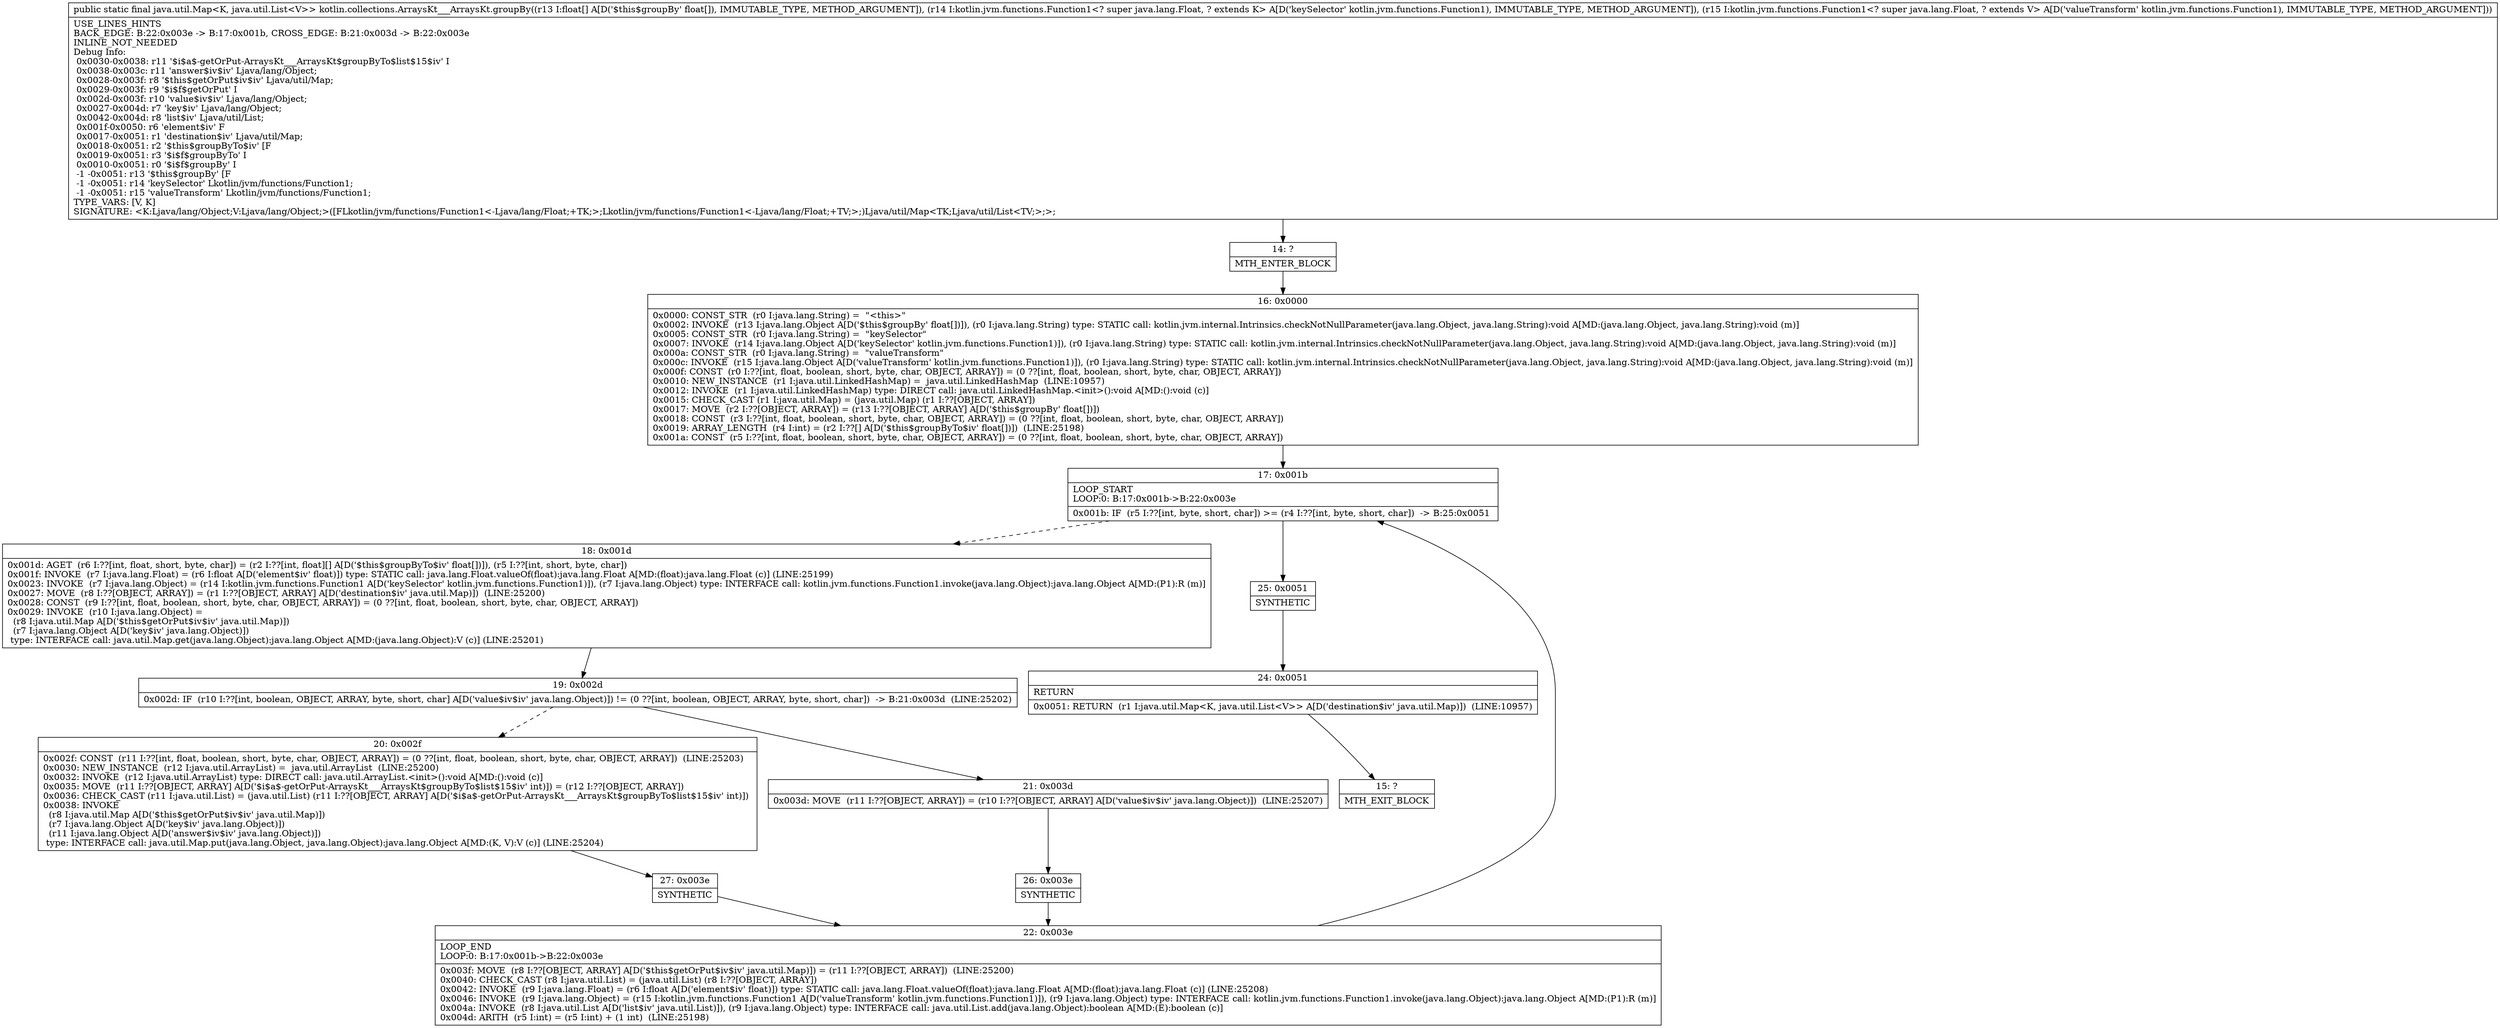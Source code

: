 digraph "CFG forkotlin.collections.ArraysKt___ArraysKt.groupBy([FLkotlin\/jvm\/functions\/Function1;Lkotlin\/jvm\/functions\/Function1;)Ljava\/util\/Map;" {
Node_14 [shape=record,label="{14\:\ ?|MTH_ENTER_BLOCK\l}"];
Node_16 [shape=record,label="{16\:\ 0x0000|0x0000: CONST_STR  (r0 I:java.lang.String) =  \"\<this\>\" \l0x0002: INVOKE  (r13 I:java.lang.Object A[D('$this$groupBy' float[])]), (r0 I:java.lang.String) type: STATIC call: kotlin.jvm.internal.Intrinsics.checkNotNullParameter(java.lang.Object, java.lang.String):void A[MD:(java.lang.Object, java.lang.String):void (m)]\l0x0005: CONST_STR  (r0 I:java.lang.String) =  \"keySelector\" \l0x0007: INVOKE  (r14 I:java.lang.Object A[D('keySelector' kotlin.jvm.functions.Function1)]), (r0 I:java.lang.String) type: STATIC call: kotlin.jvm.internal.Intrinsics.checkNotNullParameter(java.lang.Object, java.lang.String):void A[MD:(java.lang.Object, java.lang.String):void (m)]\l0x000a: CONST_STR  (r0 I:java.lang.String) =  \"valueTransform\" \l0x000c: INVOKE  (r15 I:java.lang.Object A[D('valueTransform' kotlin.jvm.functions.Function1)]), (r0 I:java.lang.String) type: STATIC call: kotlin.jvm.internal.Intrinsics.checkNotNullParameter(java.lang.Object, java.lang.String):void A[MD:(java.lang.Object, java.lang.String):void (m)]\l0x000f: CONST  (r0 I:??[int, float, boolean, short, byte, char, OBJECT, ARRAY]) = (0 ??[int, float, boolean, short, byte, char, OBJECT, ARRAY]) \l0x0010: NEW_INSTANCE  (r1 I:java.util.LinkedHashMap) =  java.util.LinkedHashMap  (LINE:10957)\l0x0012: INVOKE  (r1 I:java.util.LinkedHashMap) type: DIRECT call: java.util.LinkedHashMap.\<init\>():void A[MD:():void (c)]\l0x0015: CHECK_CAST (r1 I:java.util.Map) = (java.util.Map) (r1 I:??[OBJECT, ARRAY]) \l0x0017: MOVE  (r2 I:??[OBJECT, ARRAY]) = (r13 I:??[OBJECT, ARRAY] A[D('$this$groupBy' float[])]) \l0x0018: CONST  (r3 I:??[int, float, boolean, short, byte, char, OBJECT, ARRAY]) = (0 ??[int, float, boolean, short, byte, char, OBJECT, ARRAY]) \l0x0019: ARRAY_LENGTH  (r4 I:int) = (r2 I:??[] A[D('$this$groupByTo$iv' float[])])  (LINE:25198)\l0x001a: CONST  (r5 I:??[int, float, boolean, short, byte, char, OBJECT, ARRAY]) = (0 ??[int, float, boolean, short, byte, char, OBJECT, ARRAY]) \l}"];
Node_17 [shape=record,label="{17\:\ 0x001b|LOOP_START\lLOOP:0: B:17:0x001b\-\>B:22:0x003e\l|0x001b: IF  (r5 I:??[int, byte, short, char]) \>= (r4 I:??[int, byte, short, char])  \-\> B:25:0x0051 \l}"];
Node_18 [shape=record,label="{18\:\ 0x001d|0x001d: AGET  (r6 I:??[int, float, short, byte, char]) = (r2 I:??[int, float][] A[D('$this$groupByTo$iv' float[])]), (r5 I:??[int, short, byte, char]) \l0x001f: INVOKE  (r7 I:java.lang.Float) = (r6 I:float A[D('element$iv' float)]) type: STATIC call: java.lang.Float.valueOf(float):java.lang.Float A[MD:(float):java.lang.Float (c)] (LINE:25199)\l0x0023: INVOKE  (r7 I:java.lang.Object) = (r14 I:kotlin.jvm.functions.Function1 A[D('keySelector' kotlin.jvm.functions.Function1)]), (r7 I:java.lang.Object) type: INTERFACE call: kotlin.jvm.functions.Function1.invoke(java.lang.Object):java.lang.Object A[MD:(P1):R (m)]\l0x0027: MOVE  (r8 I:??[OBJECT, ARRAY]) = (r1 I:??[OBJECT, ARRAY] A[D('destination$iv' java.util.Map)])  (LINE:25200)\l0x0028: CONST  (r9 I:??[int, float, boolean, short, byte, char, OBJECT, ARRAY]) = (0 ??[int, float, boolean, short, byte, char, OBJECT, ARRAY]) \l0x0029: INVOKE  (r10 I:java.lang.Object) = \l  (r8 I:java.util.Map A[D('$this$getOrPut$iv$iv' java.util.Map)])\l  (r7 I:java.lang.Object A[D('key$iv' java.lang.Object)])\l type: INTERFACE call: java.util.Map.get(java.lang.Object):java.lang.Object A[MD:(java.lang.Object):V (c)] (LINE:25201)\l}"];
Node_19 [shape=record,label="{19\:\ 0x002d|0x002d: IF  (r10 I:??[int, boolean, OBJECT, ARRAY, byte, short, char] A[D('value$iv$iv' java.lang.Object)]) != (0 ??[int, boolean, OBJECT, ARRAY, byte, short, char])  \-\> B:21:0x003d  (LINE:25202)\l}"];
Node_20 [shape=record,label="{20\:\ 0x002f|0x002f: CONST  (r11 I:??[int, float, boolean, short, byte, char, OBJECT, ARRAY]) = (0 ??[int, float, boolean, short, byte, char, OBJECT, ARRAY])  (LINE:25203)\l0x0030: NEW_INSTANCE  (r12 I:java.util.ArrayList) =  java.util.ArrayList  (LINE:25200)\l0x0032: INVOKE  (r12 I:java.util.ArrayList) type: DIRECT call: java.util.ArrayList.\<init\>():void A[MD:():void (c)]\l0x0035: MOVE  (r11 I:??[OBJECT, ARRAY] A[D('$i$a$\-getOrPut\-ArraysKt___ArraysKt$groupByTo$list$15$iv' int)]) = (r12 I:??[OBJECT, ARRAY]) \l0x0036: CHECK_CAST (r11 I:java.util.List) = (java.util.List) (r11 I:??[OBJECT, ARRAY] A[D('$i$a$\-getOrPut\-ArraysKt___ArraysKt$groupByTo$list$15$iv' int)]) \l0x0038: INVOKE  \l  (r8 I:java.util.Map A[D('$this$getOrPut$iv$iv' java.util.Map)])\l  (r7 I:java.lang.Object A[D('key$iv' java.lang.Object)])\l  (r11 I:java.lang.Object A[D('answer$iv$iv' java.lang.Object)])\l type: INTERFACE call: java.util.Map.put(java.lang.Object, java.lang.Object):java.lang.Object A[MD:(K, V):V (c)] (LINE:25204)\l}"];
Node_27 [shape=record,label="{27\:\ 0x003e|SYNTHETIC\l}"];
Node_22 [shape=record,label="{22\:\ 0x003e|LOOP_END\lLOOP:0: B:17:0x001b\-\>B:22:0x003e\l|0x003f: MOVE  (r8 I:??[OBJECT, ARRAY] A[D('$this$getOrPut$iv$iv' java.util.Map)]) = (r11 I:??[OBJECT, ARRAY])  (LINE:25200)\l0x0040: CHECK_CAST (r8 I:java.util.List) = (java.util.List) (r8 I:??[OBJECT, ARRAY]) \l0x0042: INVOKE  (r9 I:java.lang.Float) = (r6 I:float A[D('element$iv' float)]) type: STATIC call: java.lang.Float.valueOf(float):java.lang.Float A[MD:(float):java.lang.Float (c)] (LINE:25208)\l0x0046: INVOKE  (r9 I:java.lang.Object) = (r15 I:kotlin.jvm.functions.Function1 A[D('valueTransform' kotlin.jvm.functions.Function1)]), (r9 I:java.lang.Object) type: INTERFACE call: kotlin.jvm.functions.Function1.invoke(java.lang.Object):java.lang.Object A[MD:(P1):R (m)]\l0x004a: INVOKE  (r8 I:java.util.List A[D('list$iv' java.util.List)]), (r9 I:java.lang.Object) type: INTERFACE call: java.util.List.add(java.lang.Object):boolean A[MD:(E):boolean (c)]\l0x004d: ARITH  (r5 I:int) = (r5 I:int) + (1 int)  (LINE:25198)\l}"];
Node_21 [shape=record,label="{21\:\ 0x003d|0x003d: MOVE  (r11 I:??[OBJECT, ARRAY]) = (r10 I:??[OBJECT, ARRAY] A[D('value$iv$iv' java.lang.Object)])  (LINE:25207)\l}"];
Node_26 [shape=record,label="{26\:\ 0x003e|SYNTHETIC\l}"];
Node_25 [shape=record,label="{25\:\ 0x0051|SYNTHETIC\l}"];
Node_24 [shape=record,label="{24\:\ 0x0051|RETURN\l|0x0051: RETURN  (r1 I:java.util.Map\<K, java.util.List\<V\>\> A[D('destination$iv' java.util.Map)])  (LINE:10957)\l}"];
Node_15 [shape=record,label="{15\:\ ?|MTH_EXIT_BLOCK\l}"];
MethodNode[shape=record,label="{public static final java.util.Map\<K, java.util.List\<V\>\> kotlin.collections.ArraysKt___ArraysKt.groupBy((r13 I:float[] A[D('$this$groupBy' float[]), IMMUTABLE_TYPE, METHOD_ARGUMENT]), (r14 I:kotlin.jvm.functions.Function1\<? super java.lang.Float, ? extends K\> A[D('keySelector' kotlin.jvm.functions.Function1), IMMUTABLE_TYPE, METHOD_ARGUMENT]), (r15 I:kotlin.jvm.functions.Function1\<? super java.lang.Float, ? extends V\> A[D('valueTransform' kotlin.jvm.functions.Function1), IMMUTABLE_TYPE, METHOD_ARGUMENT]))  | USE_LINES_HINTS\lBACK_EDGE: B:22:0x003e \-\> B:17:0x001b, CROSS_EDGE: B:21:0x003d \-\> B:22:0x003e\lINLINE_NOT_NEEDED\lDebug Info:\l  0x0030\-0x0038: r11 '$i$a$\-getOrPut\-ArraysKt___ArraysKt$groupByTo$list$15$iv' I\l  0x0038\-0x003c: r11 'answer$iv$iv' Ljava\/lang\/Object;\l  0x0028\-0x003f: r8 '$this$getOrPut$iv$iv' Ljava\/util\/Map;\l  0x0029\-0x003f: r9 '$i$f$getOrPut' I\l  0x002d\-0x003f: r10 'value$iv$iv' Ljava\/lang\/Object;\l  0x0027\-0x004d: r7 'key$iv' Ljava\/lang\/Object;\l  0x0042\-0x004d: r8 'list$iv' Ljava\/util\/List;\l  0x001f\-0x0050: r6 'element$iv' F\l  0x0017\-0x0051: r1 'destination$iv' Ljava\/util\/Map;\l  0x0018\-0x0051: r2 '$this$groupByTo$iv' [F\l  0x0019\-0x0051: r3 '$i$f$groupByTo' I\l  0x0010\-0x0051: r0 '$i$f$groupBy' I\l  \-1 \-0x0051: r13 '$this$groupBy' [F\l  \-1 \-0x0051: r14 'keySelector' Lkotlin\/jvm\/functions\/Function1;\l  \-1 \-0x0051: r15 'valueTransform' Lkotlin\/jvm\/functions\/Function1;\lTYPE_VARS: [V, K]\lSIGNATURE: \<K:Ljava\/lang\/Object;V:Ljava\/lang\/Object;\>([FLkotlin\/jvm\/functions\/Function1\<\-Ljava\/lang\/Float;+TK;\>;Lkotlin\/jvm\/functions\/Function1\<\-Ljava\/lang\/Float;+TV;\>;)Ljava\/util\/Map\<TK;Ljava\/util\/List\<TV;\>;\>;\l}"];
MethodNode -> Node_14;Node_14 -> Node_16;
Node_16 -> Node_17;
Node_17 -> Node_18[style=dashed];
Node_17 -> Node_25;
Node_18 -> Node_19;
Node_19 -> Node_20[style=dashed];
Node_19 -> Node_21;
Node_20 -> Node_27;
Node_27 -> Node_22;
Node_22 -> Node_17;
Node_21 -> Node_26;
Node_26 -> Node_22;
Node_25 -> Node_24;
Node_24 -> Node_15;
}

